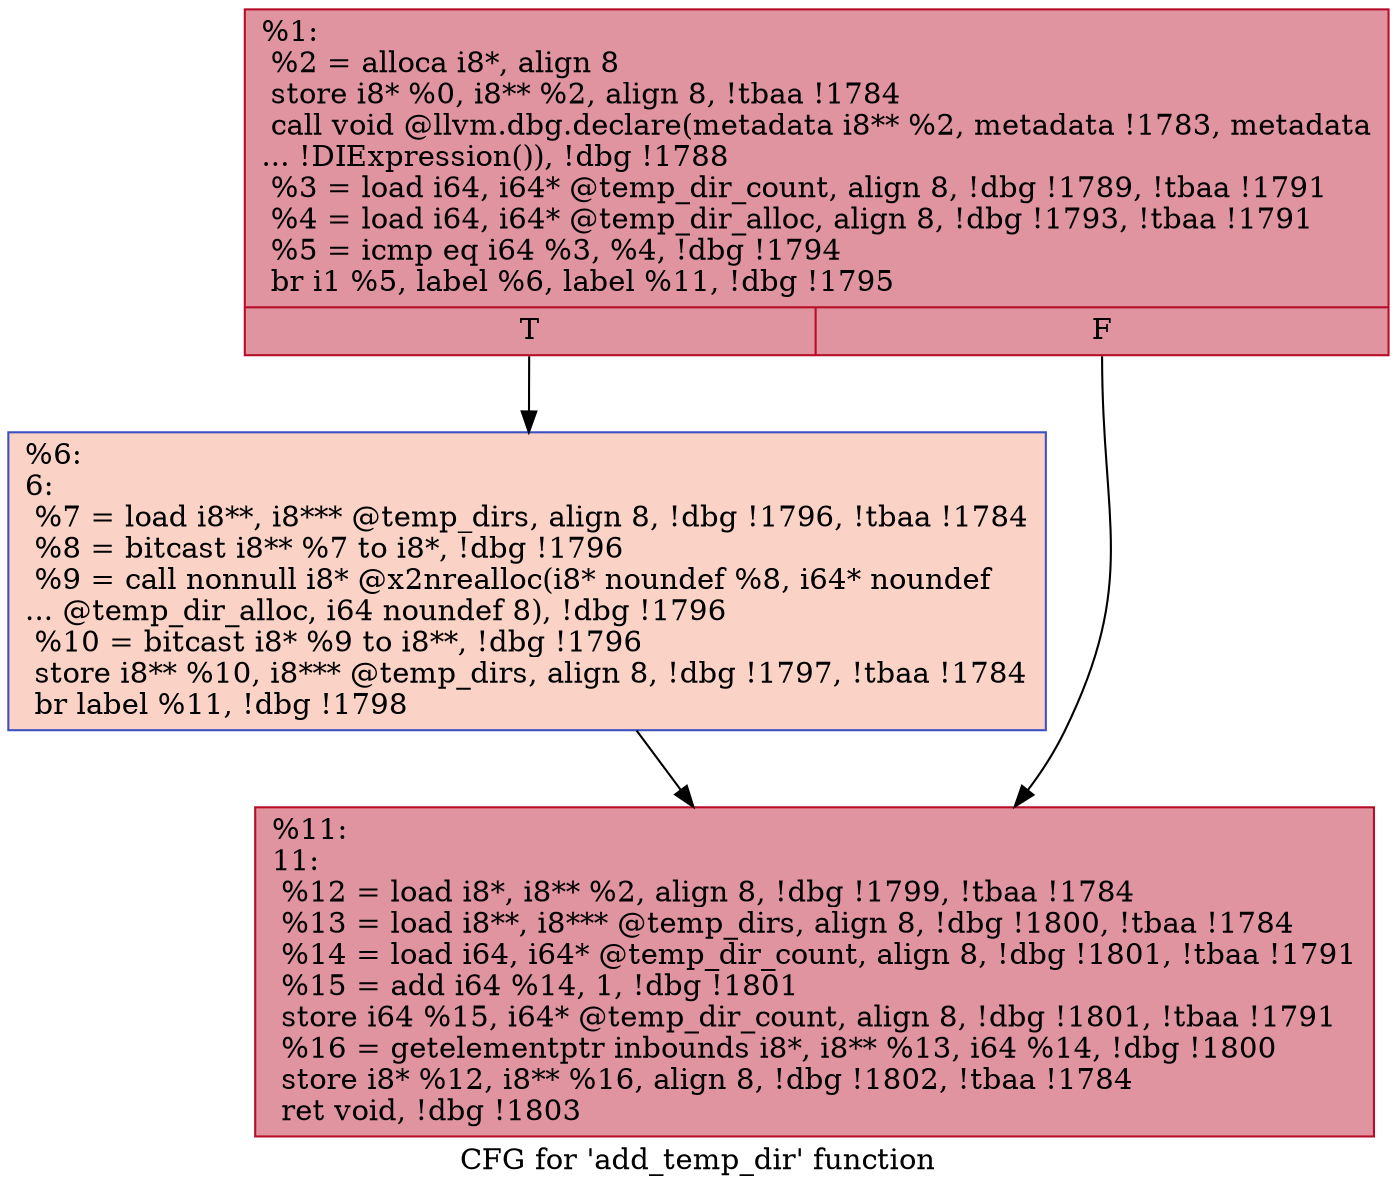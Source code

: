 digraph "CFG for 'add_temp_dir' function" {
	label="CFG for 'add_temp_dir' function";

	Node0x236c620 [shape=record,color="#b70d28ff", style=filled, fillcolor="#b70d2870",label="{%1:\l  %2 = alloca i8*, align 8\l  store i8* %0, i8** %2, align 8, !tbaa !1784\l  call void @llvm.dbg.declare(metadata i8** %2, metadata !1783, metadata\l... !DIExpression()), !dbg !1788\l  %3 = load i64, i64* @temp_dir_count, align 8, !dbg !1789, !tbaa !1791\l  %4 = load i64, i64* @temp_dir_alloc, align 8, !dbg !1793, !tbaa !1791\l  %5 = icmp eq i64 %3, %4, !dbg !1794\l  br i1 %5, label %6, label %11, !dbg !1795\l|{<s0>T|<s1>F}}"];
	Node0x236c620:s0 -> Node0x236c670;
	Node0x236c620:s1 -> Node0x236c6c0;
	Node0x236c670 [shape=record,color="#3d50c3ff", style=filled, fillcolor="#f59c7d70",label="{%6:\l6:                                                \l  %7 = load i8**, i8*** @temp_dirs, align 8, !dbg !1796, !tbaa !1784\l  %8 = bitcast i8** %7 to i8*, !dbg !1796\l  %9 = call nonnull i8* @x2nrealloc(i8* noundef %8, i64* noundef\l... @temp_dir_alloc, i64 noundef 8), !dbg !1796\l  %10 = bitcast i8* %9 to i8**, !dbg !1796\l  store i8** %10, i8*** @temp_dirs, align 8, !dbg !1797, !tbaa !1784\l  br label %11, !dbg !1798\l}"];
	Node0x236c670 -> Node0x236c6c0;
	Node0x236c6c0 [shape=record,color="#b70d28ff", style=filled, fillcolor="#b70d2870",label="{%11:\l11:                                               \l  %12 = load i8*, i8** %2, align 8, !dbg !1799, !tbaa !1784\l  %13 = load i8**, i8*** @temp_dirs, align 8, !dbg !1800, !tbaa !1784\l  %14 = load i64, i64* @temp_dir_count, align 8, !dbg !1801, !tbaa !1791\l  %15 = add i64 %14, 1, !dbg !1801\l  store i64 %15, i64* @temp_dir_count, align 8, !dbg !1801, !tbaa !1791\l  %16 = getelementptr inbounds i8*, i8** %13, i64 %14, !dbg !1800\l  store i8* %12, i8** %16, align 8, !dbg !1802, !tbaa !1784\l  ret void, !dbg !1803\l}"];
}
